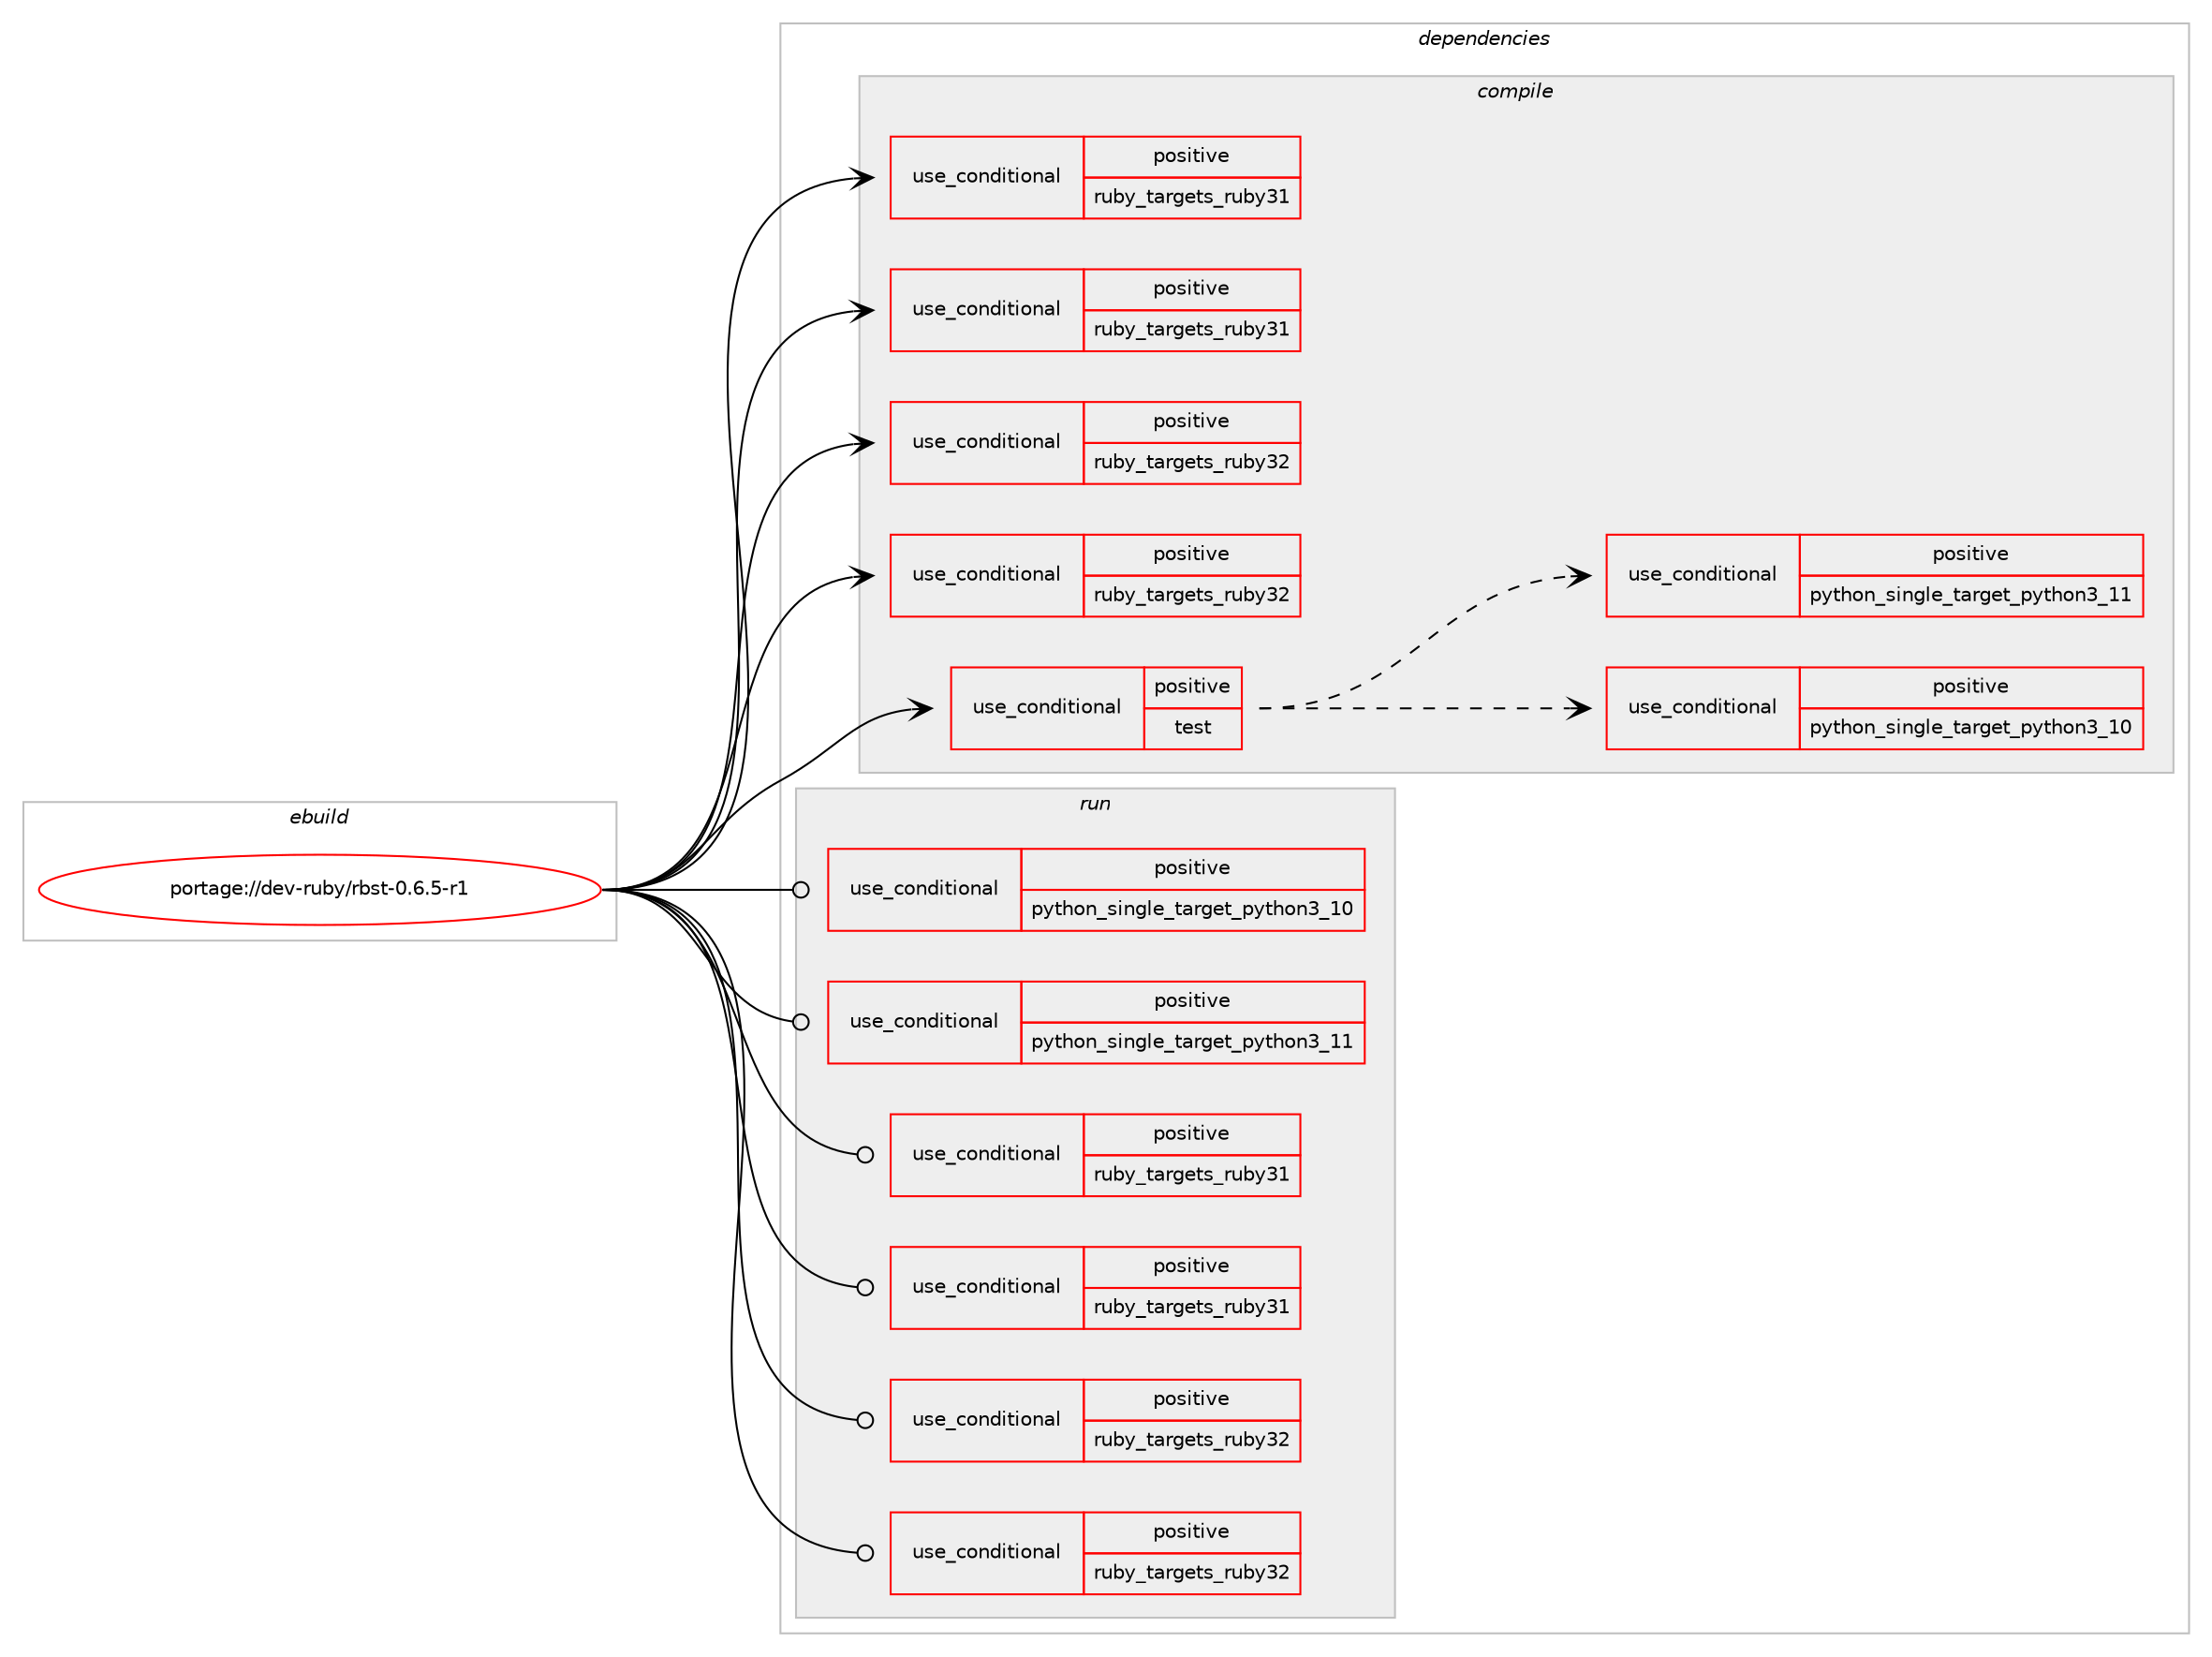 digraph prolog {

# *************
# Graph options
# *************

newrank=true;
concentrate=true;
compound=true;
graph [rankdir=LR,fontname=Helvetica,fontsize=10,ranksep=1.5];#, ranksep=2.5, nodesep=0.2];
edge  [arrowhead=vee];
node  [fontname=Helvetica,fontsize=10];

# **********
# The ebuild
# **********

subgraph cluster_leftcol {
color=gray;
rank=same;
label=<<i>ebuild</i>>;
id [label="portage://dev-ruby/rbst-0.6.5-r1", color=red, width=4, href="../dev-ruby/rbst-0.6.5-r1.svg"];
}

# ****************
# The dependencies
# ****************

subgraph cluster_midcol {
color=gray;
label=<<i>dependencies</i>>;
subgraph cluster_compile {
fillcolor="#eeeeee";
style=filled;
label=<<i>compile</i>>;
subgraph cond52483 {
dependency100915 [label=<<TABLE BORDER="0" CELLBORDER="1" CELLSPACING="0" CELLPADDING="4"><TR><TD ROWSPAN="3" CELLPADDING="10">use_conditional</TD></TR><TR><TD>positive</TD></TR><TR><TD>ruby_targets_ruby31</TD></TR></TABLE>>, shape=none, color=red];
# *** BEGIN UNKNOWN DEPENDENCY TYPE (TODO) ***
# dependency100915 -> package_dependency(portage://dev-ruby/rbst-0.6.5-r1,install,no,dev-lang,ruby,none,[,,],[slot(3.1)],[])
# *** END UNKNOWN DEPENDENCY TYPE (TODO) ***

}
id:e -> dependency100915:w [weight=20,style="solid",arrowhead="vee"];
subgraph cond52484 {
dependency100916 [label=<<TABLE BORDER="0" CELLBORDER="1" CELLSPACING="0" CELLPADDING="4"><TR><TD ROWSPAN="3" CELLPADDING="10">use_conditional</TD></TR><TR><TD>positive</TD></TR><TR><TD>ruby_targets_ruby31</TD></TR></TABLE>>, shape=none, color=red];
# *** BEGIN UNKNOWN DEPENDENCY TYPE (TODO) ***
# dependency100916 -> package_dependency(portage://dev-ruby/rbst-0.6.5-r1,install,no,virtual,rubygems,none,[,,],[],[use(enable(ruby_targets_ruby31),negative)])
# *** END UNKNOWN DEPENDENCY TYPE (TODO) ***

}
id:e -> dependency100916:w [weight=20,style="solid",arrowhead="vee"];
subgraph cond52485 {
dependency100917 [label=<<TABLE BORDER="0" CELLBORDER="1" CELLSPACING="0" CELLPADDING="4"><TR><TD ROWSPAN="3" CELLPADDING="10">use_conditional</TD></TR><TR><TD>positive</TD></TR><TR><TD>ruby_targets_ruby32</TD></TR></TABLE>>, shape=none, color=red];
# *** BEGIN UNKNOWN DEPENDENCY TYPE (TODO) ***
# dependency100917 -> package_dependency(portage://dev-ruby/rbst-0.6.5-r1,install,no,dev-lang,ruby,none,[,,],[slot(3.2)],[])
# *** END UNKNOWN DEPENDENCY TYPE (TODO) ***

}
id:e -> dependency100917:w [weight=20,style="solid",arrowhead="vee"];
subgraph cond52486 {
dependency100918 [label=<<TABLE BORDER="0" CELLBORDER="1" CELLSPACING="0" CELLPADDING="4"><TR><TD ROWSPAN="3" CELLPADDING="10">use_conditional</TD></TR><TR><TD>positive</TD></TR><TR><TD>ruby_targets_ruby32</TD></TR></TABLE>>, shape=none, color=red];
# *** BEGIN UNKNOWN DEPENDENCY TYPE (TODO) ***
# dependency100918 -> package_dependency(portage://dev-ruby/rbst-0.6.5-r1,install,no,virtual,rubygems,none,[,,],[],[use(enable(ruby_targets_ruby32),negative)])
# *** END UNKNOWN DEPENDENCY TYPE (TODO) ***

}
id:e -> dependency100918:w [weight=20,style="solid",arrowhead="vee"];
subgraph cond52487 {
dependency100919 [label=<<TABLE BORDER="0" CELLBORDER="1" CELLSPACING="0" CELLPADDING="4"><TR><TD ROWSPAN="3" CELLPADDING="10">use_conditional</TD></TR><TR><TD>positive</TD></TR><TR><TD>test</TD></TR></TABLE>>, shape=none, color=red];
# *** BEGIN UNKNOWN DEPENDENCY TYPE (TODO) ***
# dependency100919 -> package_dependency(portage://dev-ruby/rbst-0.6.5-r1,install,no,dev-python,docutils,none,[,,],[],[])
# *** END UNKNOWN DEPENDENCY TYPE (TODO) ***

subgraph cond52488 {
dependency100920 [label=<<TABLE BORDER="0" CELLBORDER="1" CELLSPACING="0" CELLPADDING="4"><TR><TD ROWSPAN="3" CELLPADDING="10">use_conditional</TD></TR><TR><TD>positive</TD></TR><TR><TD>python_single_target_python3_10</TD></TR></TABLE>>, shape=none, color=red];
# *** BEGIN UNKNOWN DEPENDENCY TYPE (TODO) ***
# dependency100920 -> package_dependency(portage://dev-ruby/rbst-0.6.5-r1,install,no,dev-lang,python,none,[,,],[slot(3.10)],[])
# *** END UNKNOWN DEPENDENCY TYPE (TODO) ***

}
dependency100919:e -> dependency100920:w [weight=20,style="dashed",arrowhead="vee"];
subgraph cond52489 {
dependency100921 [label=<<TABLE BORDER="0" CELLBORDER="1" CELLSPACING="0" CELLPADDING="4"><TR><TD ROWSPAN="3" CELLPADDING="10">use_conditional</TD></TR><TR><TD>positive</TD></TR><TR><TD>python_single_target_python3_11</TD></TR></TABLE>>, shape=none, color=red];
# *** BEGIN UNKNOWN DEPENDENCY TYPE (TODO) ***
# dependency100921 -> package_dependency(portage://dev-ruby/rbst-0.6.5-r1,install,no,dev-lang,python,none,[,,],[slot(3.11)],[])
# *** END UNKNOWN DEPENDENCY TYPE (TODO) ***

}
dependency100919:e -> dependency100921:w [weight=20,style="dashed",arrowhead="vee"];
}
id:e -> dependency100919:w [weight=20,style="solid",arrowhead="vee"];
}
subgraph cluster_compileandrun {
fillcolor="#eeeeee";
style=filled;
label=<<i>compile and run</i>>;
}
subgraph cluster_run {
fillcolor="#eeeeee";
style=filled;
label=<<i>run</i>>;
subgraph cond52490 {
dependency100922 [label=<<TABLE BORDER="0" CELLBORDER="1" CELLSPACING="0" CELLPADDING="4"><TR><TD ROWSPAN="3" CELLPADDING="10">use_conditional</TD></TR><TR><TD>positive</TD></TR><TR><TD>python_single_target_python3_10</TD></TR></TABLE>>, shape=none, color=red];
# *** BEGIN UNKNOWN DEPENDENCY TYPE (TODO) ***
# dependency100922 -> package_dependency(portage://dev-ruby/rbst-0.6.5-r1,run,no,dev-lang,python,none,[,,],[slot(3.10)],[])
# *** END UNKNOWN DEPENDENCY TYPE (TODO) ***

}
id:e -> dependency100922:w [weight=20,style="solid",arrowhead="odot"];
subgraph cond52491 {
dependency100923 [label=<<TABLE BORDER="0" CELLBORDER="1" CELLSPACING="0" CELLPADDING="4"><TR><TD ROWSPAN="3" CELLPADDING="10">use_conditional</TD></TR><TR><TD>positive</TD></TR><TR><TD>python_single_target_python3_11</TD></TR></TABLE>>, shape=none, color=red];
# *** BEGIN UNKNOWN DEPENDENCY TYPE (TODO) ***
# dependency100923 -> package_dependency(portage://dev-ruby/rbst-0.6.5-r1,run,no,dev-lang,python,none,[,,],[slot(3.11)],[])
# *** END UNKNOWN DEPENDENCY TYPE (TODO) ***

}
id:e -> dependency100923:w [weight=20,style="solid",arrowhead="odot"];
subgraph cond52492 {
dependency100924 [label=<<TABLE BORDER="0" CELLBORDER="1" CELLSPACING="0" CELLPADDING="4"><TR><TD ROWSPAN="3" CELLPADDING="10">use_conditional</TD></TR><TR><TD>positive</TD></TR><TR><TD>ruby_targets_ruby31</TD></TR></TABLE>>, shape=none, color=red];
# *** BEGIN UNKNOWN DEPENDENCY TYPE (TODO) ***
# dependency100924 -> package_dependency(portage://dev-ruby/rbst-0.6.5-r1,run,no,dev-lang,ruby,none,[,,],[slot(3.1)],[])
# *** END UNKNOWN DEPENDENCY TYPE (TODO) ***

}
id:e -> dependency100924:w [weight=20,style="solid",arrowhead="odot"];
subgraph cond52493 {
dependency100925 [label=<<TABLE BORDER="0" CELLBORDER="1" CELLSPACING="0" CELLPADDING="4"><TR><TD ROWSPAN="3" CELLPADDING="10">use_conditional</TD></TR><TR><TD>positive</TD></TR><TR><TD>ruby_targets_ruby31</TD></TR></TABLE>>, shape=none, color=red];
# *** BEGIN UNKNOWN DEPENDENCY TYPE (TODO) ***
# dependency100925 -> package_dependency(portage://dev-ruby/rbst-0.6.5-r1,run,no,virtual,rubygems,none,[,,],[],[use(enable(ruby_targets_ruby31),negative)])
# *** END UNKNOWN DEPENDENCY TYPE (TODO) ***

}
id:e -> dependency100925:w [weight=20,style="solid",arrowhead="odot"];
subgraph cond52494 {
dependency100926 [label=<<TABLE BORDER="0" CELLBORDER="1" CELLSPACING="0" CELLPADDING="4"><TR><TD ROWSPAN="3" CELLPADDING="10">use_conditional</TD></TR><TR><TD>positive</TD></TR><TR><TD>ruby_targets_ruby32</TD></TR></TABLE>>, shape=none, color=red];
# *** BEGIN UNKNOWN DEPENDENCY TYPE (TODO) ***
# dependency100926 -> package_dependency(portage://dev-ruby/rbst-0.6.5-r1,run,no,dev-lang,ruby,none,[,,],[slot(3.2)],[])
# *** END UNKNOWN DEPENDENCY TYPE (TODO) ***

}
id:e -> dependency100926:w [weight=20,style="solid",arrowhead="odot"];
subgraph cond52495 {
dependency100927 [label=<<TABLE BORDER="0" CELLBORDER="1" CELLSPACING="0" CELLPADDING="4"><TR><TD ROWSPAN="3" CELLPADDING="10">use_conditional</TD></TR><TR><TD>positive</TD></TR><TR><TD>ruby_targets_ruby32</TD></TR></TABLE>>, shape=none, color=red];
# *** BEGIN UNKNOWN DEPENDENCY TYPE (TODO) ***
# dependency100927 -> package_dependency(portage://dev-ruby/rbst-0.6.5-r1,run,no,virtual,rubygems,none,[,,],[],[use(enable(ruby_targets_ruby32),negative)])
# *** END UNKNOWN DEPENDENCY TYPE (TODO) ***

}
id:e -> dependency100927:w [weight=20,style="solid",arrowhead="odot"];
# *** BEGIN UNKNOWN DEPENDENCY TYPE (TODO) ***
# id -> package_dependency(portage://dev-ruby/rbst-0.6.5-r1,run,no,dev-python,docutils,none,[,,],[],[])
# *** END UNKNOWN DEPENDENCY TYPE (TODO) ***

}
}

# **************
# The candidates
# **************

subgraph cluster_choices {
rank=same;
color=gray;
label=<<i>candidates</i>>;

}

}
